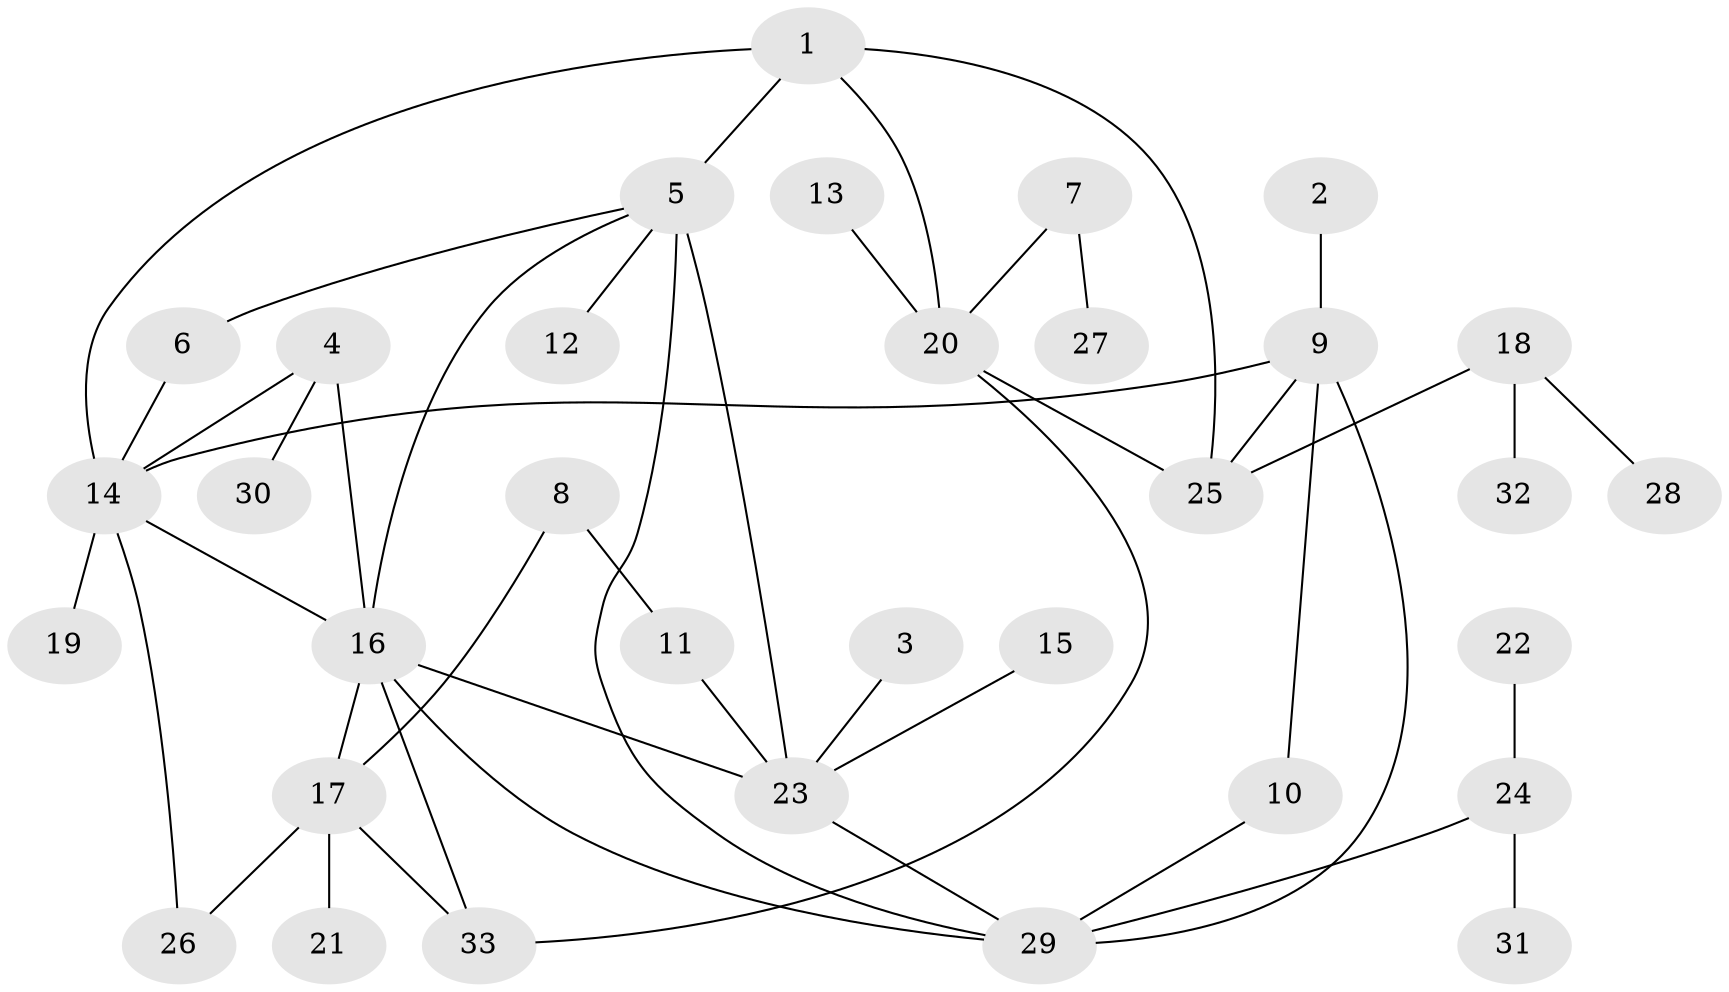 // original degree distribution, {4: 0.046153846153846156, 5: 0.09230769230769231, 9: 0.03076923076923077, 7: 0.07692307692307693, 3: 0.03076923076923077, 1: 0.5384615384615384, 2: 0.18461538461538463}
// Generated by graph-tools (version 1.1) at 2025/02/03/09/25 03:02:42]
// undirected, 33 vertices, 46 edges
graph export_dot {
graph [start="1"]
  node [color=gray90,style=filled];
  1;
  2;
  3;
  4;
  5;
  6;
  7;
  8;
  9;
  10;
  11;
  12;
  13;
  14;
  15;
  16;
  17;
  18;
  19;
  20;
  21;
  22;
  23;
  24;
  25;
  26;
  27;
  28;
  29;
  30;
  31;
  32;
  33;
  1 -- 5 [weight=1.0];
  1 -- 14 [weight=1.0];
  1 -- 20 [weight=1.0];
  1 -- 25 [weight=1.0];
  2 -- 9 [weight=1.0];
  3 -- 23 [weight=1.0];
  4 -- 14 [weight=1.0];
  4 -- 16 [weight=1.0];
  4 -- 30 [weight=1.0];
  5 -- 6 [weight=1.0];
  5 -- 12 [weight=1.0];
  5 -- 16 [weight=1.0];
  5 -- 23 [weight=2.0];
  5 -- 29 [weight=1.0];
  6 -- 14 [weight=1.0];
  7 -- 20 [weight=1.0];
  7 -- 27 [weight=1.0];
  8 -- 11 [weight=1.0];
  8 -- 17 [weight=1.0];
  9 -- 10 [weight=1.0];
  9 -- 14 [weight=1.0];
  9 -- 25 [weight=1.0];
  9 -- 29 [weight=1.0];
  10 -- 29 [weight=1.0];
  11 -- 23 [weight=1.0];
  13 -- 20 [weight=1.0];
  14 -- 16 [weight=1.0];
  14 -- 19 [weight=1.0];
  14 -- 26 [weight=1.0];
  15 -- 23 [weight=1.0];
  16 -- 17 [weight=2.0];
  16 -- 23 [weight=1.0];
  16 -- 29 [weight=1.0];
  16 -- 33 [weight=1.0];
  17 -- 21 [weight=1.0];
  17 -- 26 [weight=1.0];
  17 -- 33 [weight=1.0];
  18 -- 25 [weight=1.0];
  18 -- 28 [weight=1.0];
  18 -- 32 [weight=1.0];
  20 -- 25 [weight=1.0];
  20 -- 33 [weight=1.0];
  22 -- 24 [weight=1.0];
  23 -- 29 [weight=1.0];
  24 -- 29 [weight=1.0];
  24 -- 31 [weight=1.0];
}
